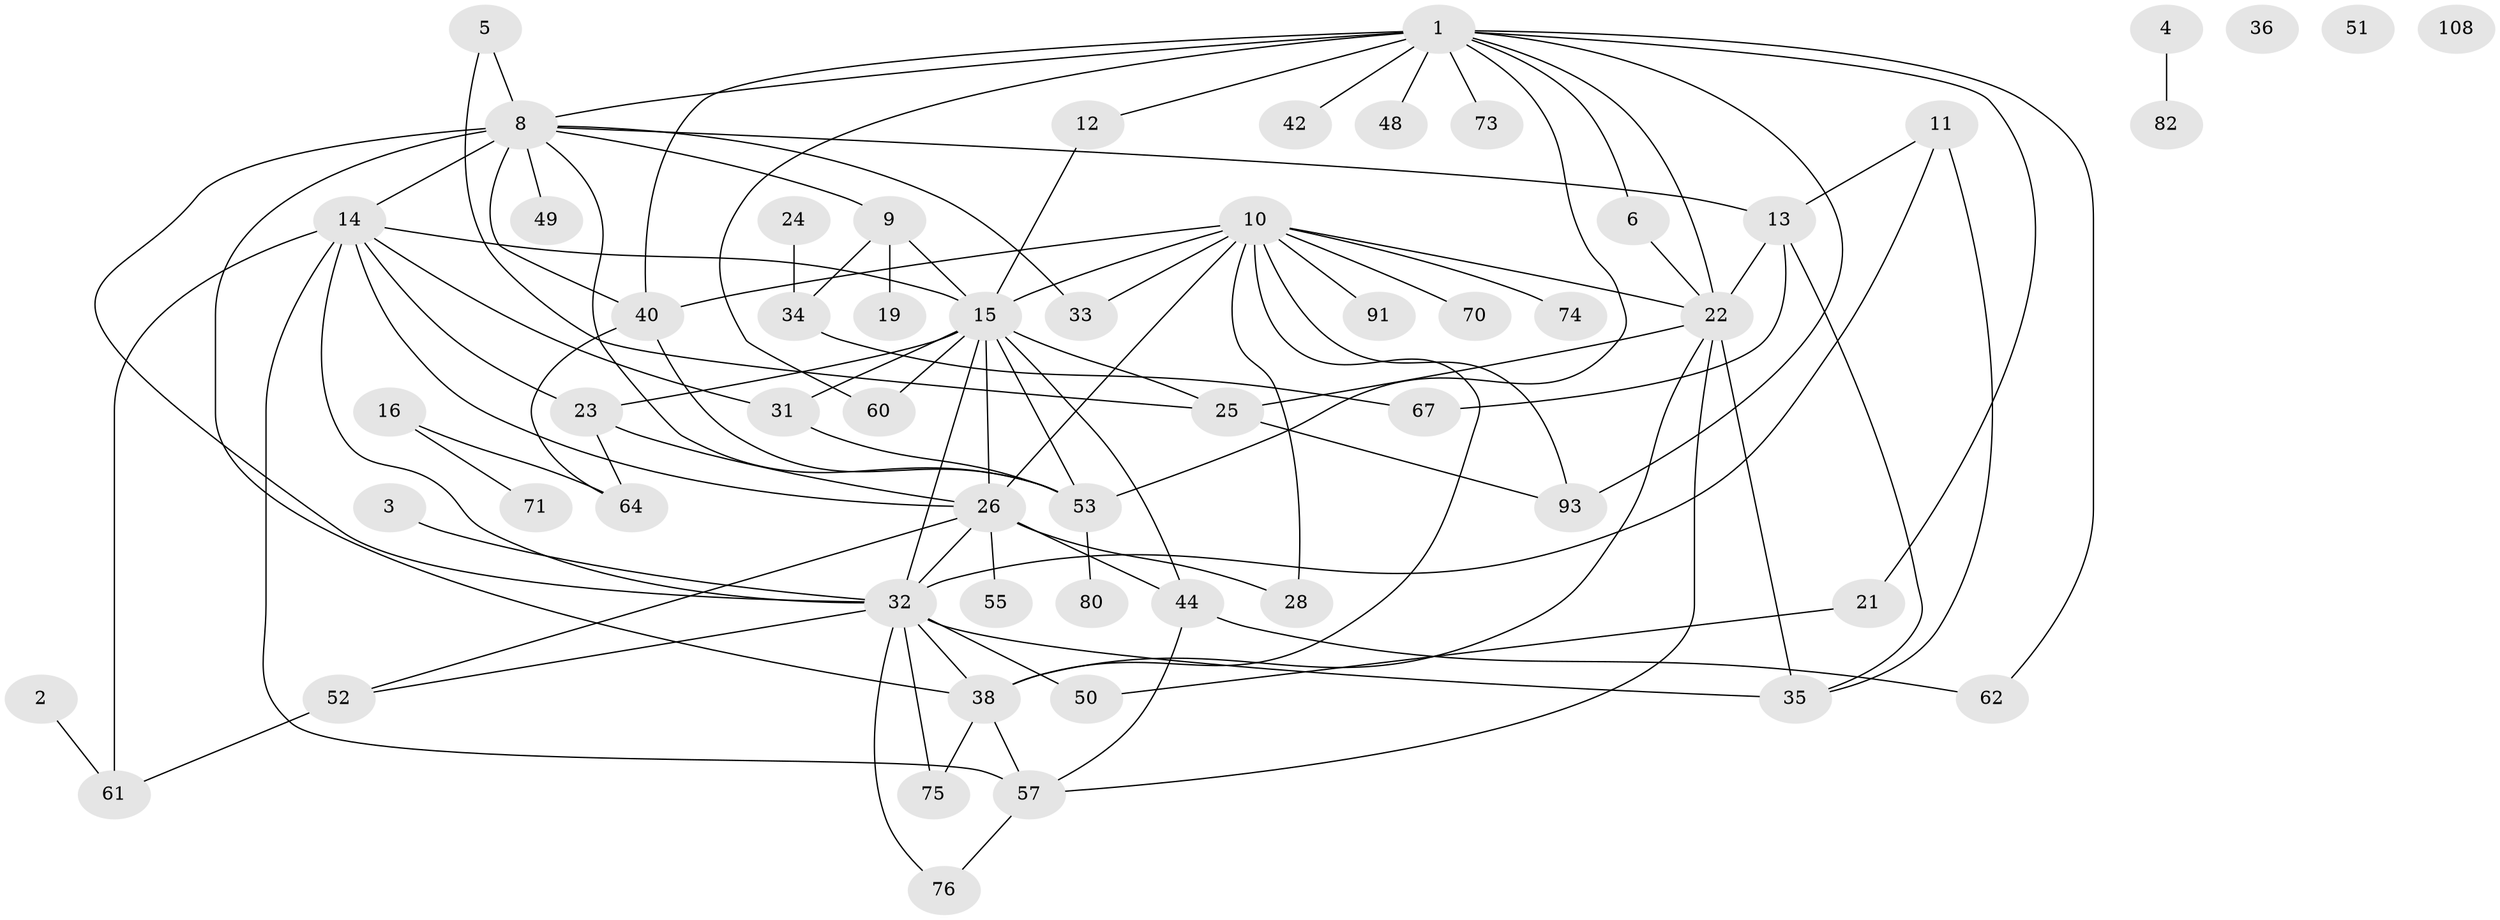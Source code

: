 // original degree distribution, {5: 0.09565217391304348, 1: 0.16521739130434782, 2: 0.26956521739130435, 4: 0.2, 7: 0.034782608695652174, 3: 0.17391304347826086, 0: 0.02608695652173913, 8: 0.008695652173913044, 6: 0.02608695652173913}
// Generated by graph-tools (version 1.1) at 2025/12/03/09/25 04:12:57]
// undirected, 57 vertices, 97 edges
graph export_dot {
graph [start="1"]
  node [color=gray90,style=filled];
  1 [super="+99+7+29+101"];
  2;
  3;
  4;
  5;
  6;
  8 [super="+17"];
  9;
  10 [super="+68"];
  11 [super="+56"];
  12;
  13 [super="+46"];
  14 [super="+18+27"];
  15 [super="+20"];
  16;
  19;
  21;
  22 [super="+92+102+69"];
  23 [super="+79"];
  24;
  25 [super="+41+30"];
  26 [super="+81+54"];
  28;
  31 [super="+47"];
  32 [super="+87+58+39+43"];
  33;
  34 [super="+100"];
  35 [super="+45"];
  36;
  38 [super="+66"];
  40 [super="+59"];
  42;
  44;
  48;
  49;
  50;
  51;
  52;
  53 [super="+63"];
  55;
  57 [super="+72"];
  60;
  61;
  62;
  64 [super="+65"];
  67 [super="+86"];
  70 [super="+106"];
  71;
  73;
  74;
  75;
  76;
  80;
  82;
  91;
  93;
  108;
  1 -- 73;
  1 -- 48;
  1 -- 21;
  1 -- 42 [weight=2];
  1 -- 12;
  1 -- 60;
  1 -- 8;
  1 -- 93;
  1 -- 53;
  1 -- 62;
  1 -- 6;
  1 -- 40;
  1 -- 22;
  2 -- 61;
  3 -- 32;
  4 -- 82;
  5 -- 25;
  5 -- 8;
  6 -- 22;
  8 -- 40 [weight=2];
  8 -- 33;
  8 -- 38;
  8 -- 9;
  8 -- 13;
  8 -- 14;
  8 -- 49;
  8 -- 53;
  8 -- 32;
  9 -- 19;
  9 -- 34;
  9 -- 15;
  10 -- 38;
  10 -- 93;
  10 -- 70 [weight=2];
  10 -- 15;
  10 -- 26;
  10 -- 22;
  10 -- 33;
  10 -- 74;
  10 -- 40 [weight=2];
  10 -- 91;
  10 -- 28;
  11 -- 13;
  11 -- 35;
  11 -- 32;
  12 -- 15;
  13 -- 67;
  13 -- 22 [weight=2];
  13 -- 35;
  14 -- 26;
  14 -- 61;
  14 -- 31;
  14 -- 32;
  14 -- 57 [weight=2];
  14 -- 15;
  14 -- 23;
  15 -- 44;
  15 -- 32;
  15 -- 53;
  15 -- 23 [weight=2];
  15 -- 25;
  15 -- 60;
  15 -- 31;
  15 -- 26;
  16 -- 71;
  16 -- 64;
  21 -- 50;
  22 -- 38;
  22 -- 35;
  22 -- 25;
  22 -- 57 [weight=2];
  23 -- 26 [weight=2];
  23 -- 64;
  24 -- 34;
  25 -- 93;
  26 -- 52;
  26 -- 55;
  26 -- 28;
  26 -- 32;
  26 -- 44;
  31 -- 53;
  32 -- 50;
  32 -- 75;
  32 -- 38 [weight=2];
  32 -- 35 [weight=2];
  32 -- 52;
  32 -- 76;
  34 -- 67;
  38 -- 75;
  38 -- 57;
  40 -- 64;
  40 -- 53;
  44 -- 62;
  44 -- 57;
  52 -- 61;
  53 -- 80;
  57 -- 76;
}
